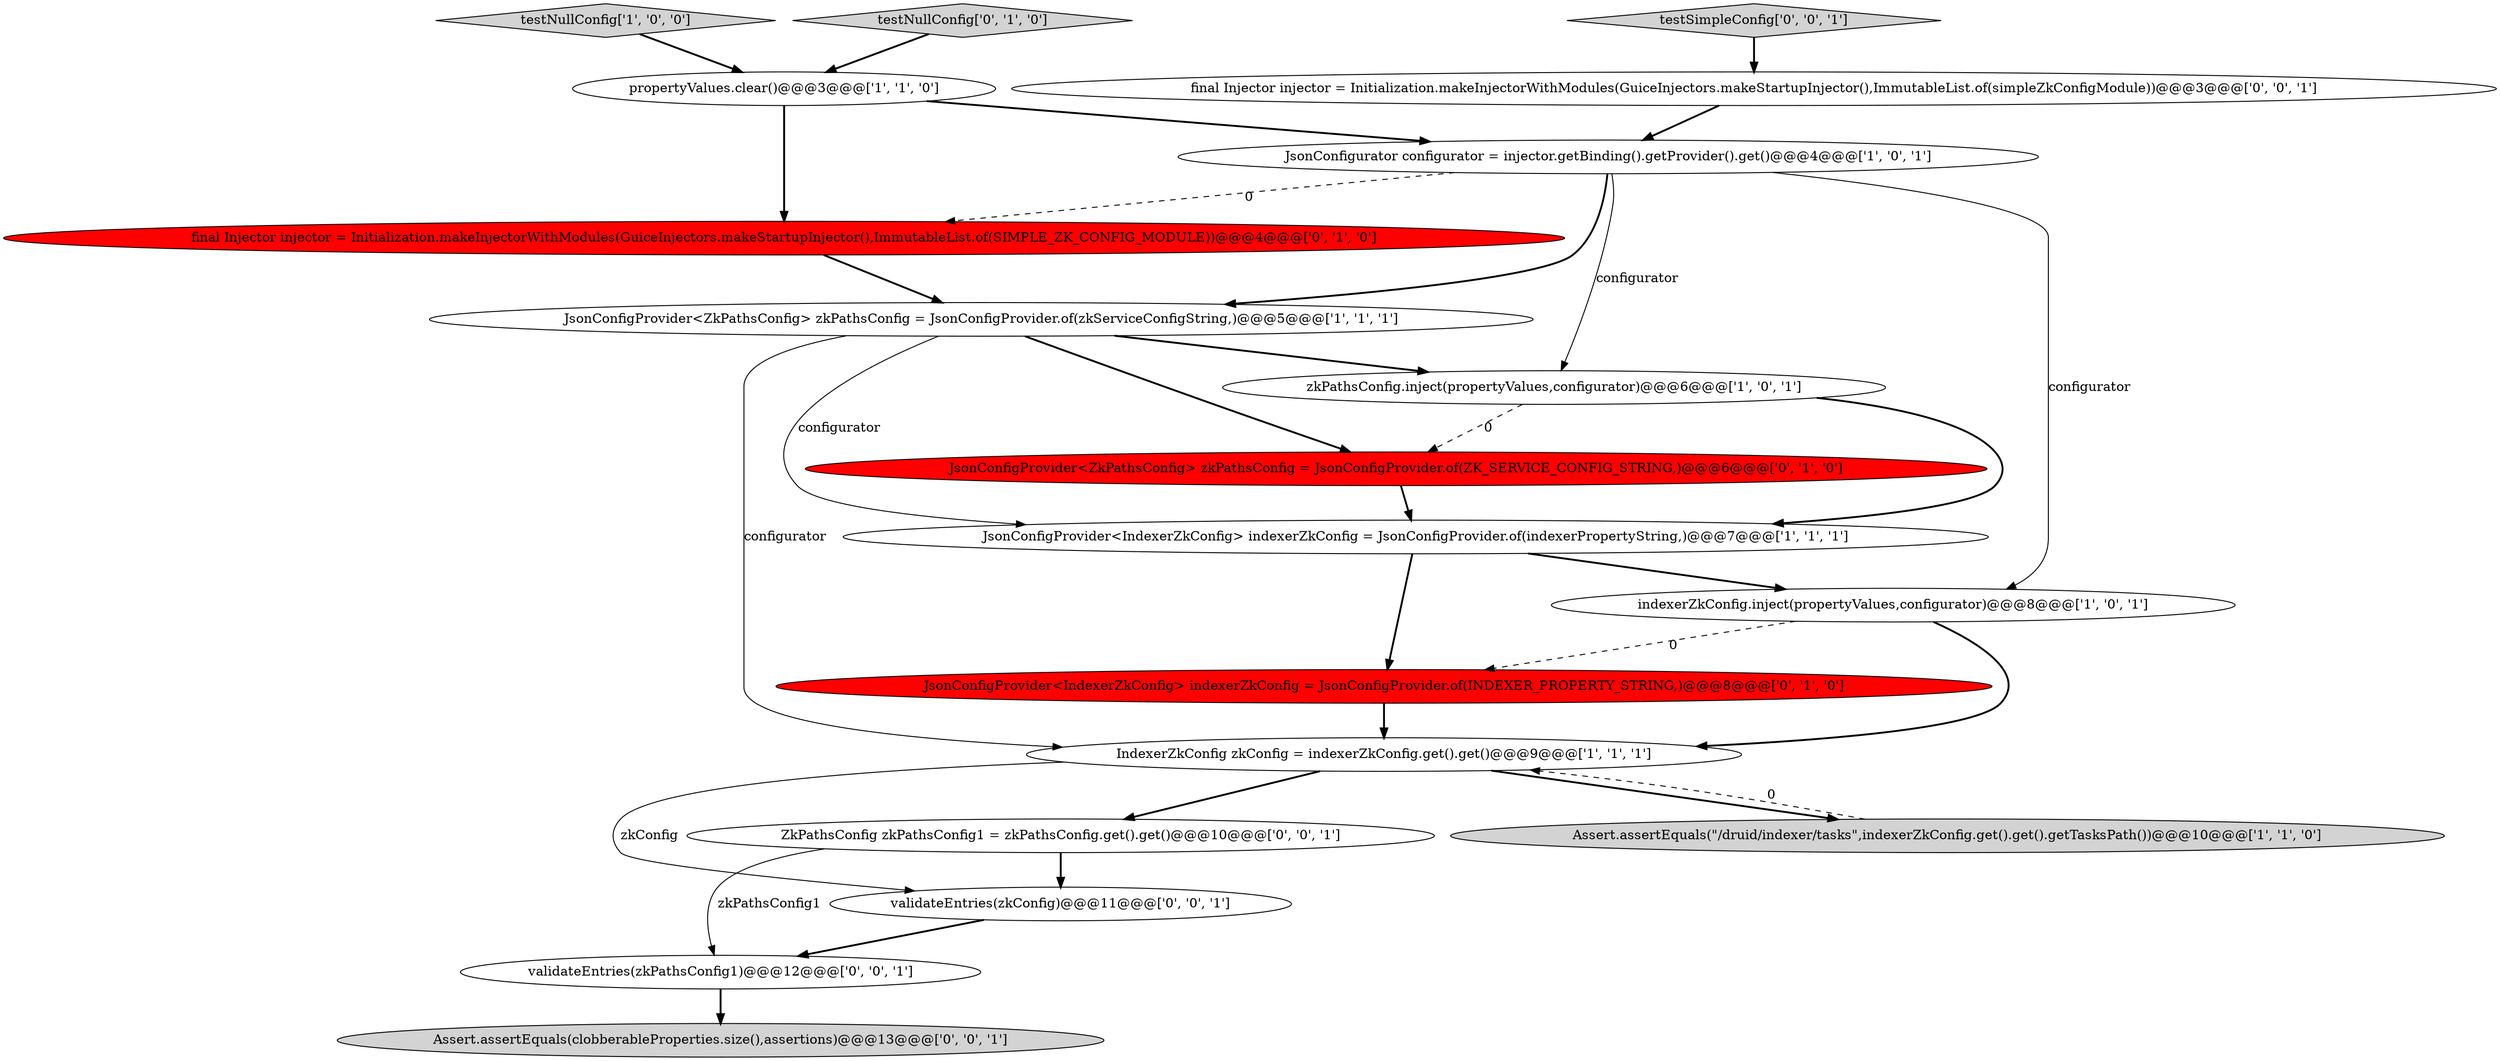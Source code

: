 digraph {
17 [style = filled, label = "validateEntries(zkConfig)@@@11@@@['0', '0', '1']", fillcolor = white, shape = ellipse image = "AAA0AAABBB3BBB"];
7 [style = filled, label = "zkPathsConfig.inject(propertyValues,configurator)@@@6@@@['1', '0', '1']", fillcolor = white, shape = ellipse image = "AAA0AAABBB1BBB"];
5 [style = filled, label = "JsonConfigProvider<ZkPathsConfig> zkPathsConfig = JsonConfigProvider.of(zkServiceConfigString,)@@@5@@@['1', '1', '1']", fillcolor = white, shape = ellipse image = "AAA0AAABBB1BBB"];
14 [style = filled, label = "validateEntries(zkPathsConfig1)@@@12@@@['0', '0', '1']", fillcolor = white, shape = ellipse image = "AAA0AAABBB3BBB"];
1 [style = filled, label = "Assert.assertEquals(\"/druid/indexer/tasks\",indexerZkConfig.get().get().getTasksPath())@@@10@@@['1', '1', '0']", fillcolor = lightgray, shape = ellipse image = "AAA0AAABBB1BBB"];
13 [style = filled, label = "final Injector injector = Initialization.makeInjectorWithModules(GuiceInjectors.makeStartupInjector(),ImmutableList.of(simpleZkConfigModule))@@@3@@@['0', '0', '1']", fillcolor = white, shape = ellipse image = "AAA0AAABBB3BBB"];
15 [style = filled, label = "Assert.assertEquals(clobberableProperties.size(),assertions)@@@13@@@['0', '0', '1']", fillcolor = lightgray, shape = ellipse image = "AAA0AAABBB3BBB"];
18 [style = filled, label = "ZkPathsConfig zkPathsConfig1 = zkPathsConfig.get().get()@@@10@@@['0', '0', '1']", fillcolor = white, shape = ellipse image = "AAA0AAABBB3BBB"];
4 [style = filled, label = "JsonConfigurator configurator = injector.getBinding().getProvider().get()@@@4@@@['1', '0', '1']", fillcolor = white, shape = ellipse image = "AAA0AAABBB1BBB"];
16 [style = filled, label = "testSimpleConfig['0', '0', '1']", fillcolor = lightgray, shape = diamond image = "AAA0AAABBB3BBB"];
3 [style = filled, label = "testNullConfig['1', '0', '0']", fillcolor = lightgray, shape = diamond image = "AAA0AAABBB1BBB"];
8 [style = filled, label = "indexerZkConfig.inject(propertyValues,configurator)@@@8@@@['1', '0', '1']", fillcolor = white, shape = ellipse image = "AAA0AAABBB1BBB"];
2 [style = filled, label = "JsonConfigProvider<IndexerZkConfig> indexerZkConfig = JsonConfigProvider.of(indexerPropertyString,)@@@7@@@['1', '1', '1']", fillcolor = white, shape = ellipse image = "AAA0AAABBB1BBB"];
10 [style = filled, label = "JsonConfigProvider<ZkPathsConfig> zkPathsConfig = JsonConfigProvider.of(ZK_SERVICE_CONFIG_STRING,)@@@6@@@['0', '1', '0']", fillcolor = red, shape = ellipse image = "AAA1AAABBB2BBB"];
11 [style = filled, label = "JsonConfigProvider<IndexerZkConfig> indexerZkConfig = JsonConfigProvider.of(INDEXER_PROPERTY_STRING,)@@@8@@@['0', '1', '0']", fillcolor = red, shape = ellipse image = "AAA1AAABBB2BBB"];
6 [style = filled, label = "propertyValues.clear()@@@3@@@['1', '1', '0']", fillcolor = white, shape = ellipse image = "AAA0AAABBB1BBB"];
12 [style = filled, label = "testNullConfig['0', '1', '0']", fillcolor = lightgray, shape = diamond image = "AAA0AAABBB2BBB"];
9 [style = filled, label = "final Injector injector = Initialization.makeInjectorWithModules(GuiceInjectors.makeStartupInjector(),ImmutableList.of(SIMPLE_ZK_CONFIG_MODULE))@@@4@@@['0', '1', '0']", fillcolor = red, shape = ellipse image = "AAA1AAABBB2BBB"];
0 [style = filled, label = "IndexerZkConfig zkConfig = indexerZkConfig.get().get()@@@9@@@['1', '1', '1']", fillcolor = white, shape = ellipse image = "AAA0AAABBB1BBB"];
5->10 [style = bold, label=""];
16->13 [style = bold, label=""];
5->0 [style = solid, label="configurator"];
18->17 [style = bold, label=""];
3->6 [style = bold, label=""];
4->7 [style = solid, label="configurator"];
12->6 [style = bold, label=""];
0->17 [style = solid, label="zkConfig"];
8->0 [style = bold, label=""];
6->4 [style = bold, label=""];
4->9 [style = dashed, label="0"];
11->0 [style = bold, label=""];
17->14 [style = bold, label=""];
7->2 [style = bold, label=""];
0->1 [style = bold, label=""];
5->2 [style = solid, label="configurator"];
4->8 [style = solid, label="configurator"];
9->5 [style = bold, label=""];
5->7 [style = bold, label=""];
0->18 [style = bold, label=""];
7->10 [style = dashed, label="0"];
10->2 [style = bold, label=""];
14->15 [style = bold, label=""];
6->9 [style = bold, label=""];
8->11 [style = dashed, label="0"];
4->5 [style = bold, label=""];
18->14 [style = solid, label="zkPathsConfig1"];
2->11 [style = bold, label=""];
2->8 [style = bold, label=""];
1->0 [style = dashed, label="0"];
13->4 [style = bold, label=""];
}
